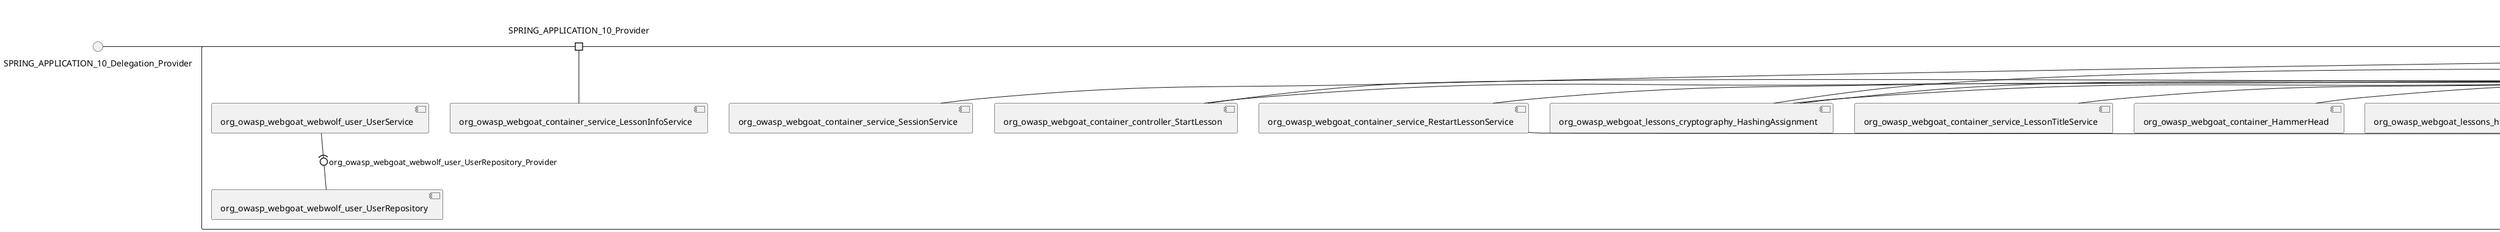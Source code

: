 @startuml
skinparam fixCircleLabelOverlapping true
skinparam componentStyle uml2
() SPRING_APPLICATION_10_Delegation_Provider
() SPRING_APPLICATION_11_Delegation_Provider
() SPRING_APPLICATION_12_Delegation_Provider
() SPRING_APPLICATION_13_Delegation_Provider
() SPRING_APPLICATION_14_Delegation_Provider
() SPRING_APPLICATION_15_Delegation_Provider
() SPRING_APPLICATION_16_Delegation_Provider
() SPRING_APPLICATION_2_Delegation_Provider
() SPRING_APPLICATION_3_Delegation_Provider
() SPRING_APPLICATION_4_Delegation_Provider
() SPRING_APPLICATION_5_Delegation_Provider
() SPRING_APPLICATION_6_Delegation_Provider
() SPRING_APPLICATION_7_Delegation_Provider
() SPRING_APPLICATION_8_Delegation_Provider
() SPRING_APPLICATION_9_Delegation_Provider
() SPRING_APPLICATION_BypassRestrictions_FieldRestrictions_POST_Delegation_Provider
() SPRING_APPLICATION_BypassRestrictions_frontendValidation_POST_Delegation_Provider
() SPRING_APPLICATION_ChromeDevTools_dummy_POST_Delegation_Provider
() SPRING_APPLICATION_ChromeDevTools_network_POST_Delegation_Provider
() SPRING_APPLICATION_CrossSiteScriptingStored_stored_xss_POST_Delegation_Provider
() SPRING_APPLICATION_CrossSiteScriptingStored_stored_xss_follow_up_POST_Delegation_Provider
() SPRING_APPLICATION_CrossSiteScripting_attack1_POST_Delegation_Provider
() SPRING_APPLICATION_CrossSiteScripting_attack3_POST_Delegation_Provider
() SPRING_APPLICATION_CrossSiteScripting_attack4_POST_Delegation_Provider
() SPRING_APPLICATION_CrossSiteScripting_attack5a_GET_Delegation_Provider
() SPRING_APPLICATION_CrossSiteScripting_attack6a_POST_Delegation_Provider
() SPRING_APPLICATION_CrossSiteScripting_dom_follow_up_POST_Delegation_Provider
() SPRING_APPLICATION_CrossSiteScripting_phone_home_xss_POST_Delegation_Provider
() SPRING_APPLICATION_CrossSiteScripting_quiz_GET_POST_Delegation_Provider
() SPRING_APPLICATION_Delegation_Provider
() SPRING_APPLICATION_GET_10_Delegation_Provider
() SPRING_APPLICATION_GET_11_Delegation_Provider
() SPRING_APPLICATION_GET_2_Delegation_Provider
() SPRING_APPLICATION_GET_3_Delegation_Provider
() SPRING_APPLICATION_GET_4_Delegation_Provider
() SPRING_APPLICATION_GET_5_Delegation_Provider
() SPRING_APPLICATION_GET_6_Delegation_Provider
() SPRING_APPLICATION_GET_7_Delegation_Provider
() SPRING_APPLICATION_GET_8_Delegation_Provider
() SPRING_APPLICATION_GET_9_Delegation_Provider
() SPRING_APPLICATION_GET_Delegation_Provider
() SPRING_APPLICATION_HtmlTampering_task_POST_Delegation_Provider
() SPRING_APPLICATION_HttpBasics_attack1_POST_Delegation_Provider
() SPRING_APPLICATION_HttpBasics_attack2_POST_Delegation_Provider
() SPRING_APPLICATION_IDOR_diff_attributes_POST_Delegation_Provider
() SPRING_APPLICATION_IDOR_login_POST_Delegation_Provider
() SPRING_APPLICATION_IDOR_profile_alt_path_POST_Delegation_Provider
() SPRING_APPLICATION_InsecureDeserialization_task_POST_Delegation_Provider
() SPRING_APPLICATION_InsecureLogin_Delegation_Provider
() SPRING_APPLICATION_JWT_decode_POST_Delegation_Provider
() SPRING_APPLICATION_JWT_jku_Delegation_Provider
() SPRING_APPLICATION_JWT_kid_Delegation_Provider
() SPRING_APPLICATION_JWT_quiz_GET_POST_Delegation_Provider
() SPRING_APPLICATION_JWT_refresh_Delegation_Provider
() SPRING_APPLICATION_JWT_secret_POST_Delegation_Provider
() SPRING_APPLICATION_JWT_votings_Delegation_Provider
() SPRING_APPLICATION_LogSpoofing_log_bleeding_POST_Delegation_Provider
() SPRING_APPLICATION_LogSpoofing_log_spoofing_POST_Delegation_Provider
() SPRING_APPLICATION_POST_10_Delegation_Provider
() SPRING_APPLICATION_POST_11_Delegation_Provider
() SPRING_APPLICATION_POST_12_Delegation_Provider
() SPRING_APPLICATION_POST_13_Delegation_Provider
() SPRING_APPLICATION_POST_14_Delegation_Provider
() SPRING_APPLICATION_POST_15_Delegation_Provider
() SPRING_APPLICATION_POST_16_Delegation_Provider
() SPRING_APPLICATION_POST_17_Delegation_Provider
() SPRING_APPLICATION_POST_18_Delegation_Provider
() SPRING_APPLICATION_POST_2_Delegation_Provider
() SPRING_APPLICATION_POST_3_Delegation_Provider
() SPRING_APPLICATION_POST_4_Delegation_Provider
() SPRING_APPLICATION_POST_5_Delegation_Provider
() SPRING_APPLICATION_POST_6_Delegation_Provider
() SPRING_APPLICATION_POST_7_Delegation_Provider
() SPRING_APPLICATION_POST_8_Delegation_Provider
() SPRING_APPLICATION_POST_9_Delegation_Provider
() SPRING_APPLICATION_POST_Delegation_Provider
() SPRING_APPLICATION_PUT_Delegation_Provider
() SPRING_APPLICATION_PasswordReset_ForgotPassword_create_password_reset_link_POST_Delegation_Provider
() SPRING_APPLICATION_PasswordReset_SecurityQuestions_POST_Delegation_Provider
() SPRING_APPLICATION_PasswordReset_reset_Delegation_Provider
() SPRING_APPLICATION_PasswordReset_simple_mail_reset_POST_Delegation_Provider
() SPRING_APPLICATION_PathTraversal_profile_picture_GET_Delegation_Provider
() SPRING_APPLICATION_PathTraversal_profile_picture_fix_GET_Delegation_Provider
() SPRING_APPLICATION_PathTraversal_profile_upload_POST_Delegation_Provider
() SPRING_APPLICATION_PathTraversal_profile_upload_fix_POST_Delegation_Provider
() SPRING_APPLICATION_PathTraversal_profile_upload_remove_user_input_POST_Delegation_Provider
() SPRING_APPLICATION_PathTraversal_random_POST_Delegation_Provider
() SPRING_APPLICATION_PathTraversal_random_picture_GET_Delegation_Provider
() SPRING_APPLICATION_PathTraversal_zip_slip_Delegation_Provider
() SPRING_APPLICATION_SSRF_task1_POST_Delegation_Provider
() SPRING_APPLICATION_SSRF_task2_POST_Delegation_Provider
() SPRING_APPLICATION_SecurePasswords_assignment_POST_Delegation_Provider
() SPRING_APPLICATION_SqlInjectionAdvanced_attack6a_POST_Delegation_Provider
() SPRING_APPLICATION_SqlInjectionAdvanced_attack6b_POST_Delegation_Provider
() SPRING_APPLICATION_SqlInjectionAdvanced_challenge_Login_POST_Delegation_Provider
() SPRING_APPLICATION_SqlInjectionAdvanced_challenge_PUT_Delegation_Provider
() SPRING_APPLICATION_SqlInjectionAdvanced_quiz_GET_POST_Delegation_Provider
() SPRING_APPLICATION_SqlInjectionMitigations_attack10a_POST_Delegation_Provider
() SPRING_APPLICATION_SqlInjectionMitigations_attack10b_POST_Delegation_Provider
() SPRING_APPLICATION_SqlInjectionMitigations_attack12a_POST_Delegation_Provider
() SPRING_APPLICATION_SqlInjectionMitigations_servers_GET_Delegation_Provider
() SPRING_APPLICATION_SqlInjection_assignment5a_POST_Delegation_Provider
() SPRING_APPLICATION_SqlInjection_assignment5b_POST_Delegation_Provider
() SPRING_APPLICATION_SqlInjection_attack10_POST_Delegation_Provider
() SPRING_APPLICATION_SqlInjection_attack2_POST_Delegation_Provider
() SPRING_APPLICATION_SqlInjection_attack3_POST_Delegation_Provider
() SPRING_APPLICATION_SqlInjection_attack4_POST_Delegation_Provider
() SPRING_APPLICATION_SqlInjection_attack5_POST_Delegation_Provider
() SPRING_APPLICATION_SqlInjection_attack8_POST_Delegation_Provider
() SPRING_APPLICATION_SqlInjection_attack9_POST_Delegation_Provider
() SPRING_APPLICATION_SqlOnlyInputValidationOnKeywords_attack_POST_Delegation_Provider
() SPRING_APPLICATION_SqlOnlyInputValidation_attack_POST_Delegation_Provider
() SPRING_APPLICATION_VulnerableComponents_attack1_POST_Delegation_Provider
() SPRING_APPLICATION_WebWolf_GET_Delegation_Provider
() SPRING_APPLICATION_WebWolf_landing_Delegation_Provider
() SPRING_APPLICATION_WebWolf_mail_Delegation_Provider
() SPRING_APPLICATION_challenge_1_POST_Delegation_Provider
() SPRING_APPLICATION_challenge_5_POST_Delegation_Provider
() SPRING_APPLICATION_challenge_7_Delegation_Provider
() SPRING_APPLICATION_challenge_8_Delegation_Provider
() SPRING_APPLICATION_challenge_logo_Delegation_Provider
() SPRING_APPLICATION_cia_quiz_GET_POST_Delegation_Provider
() SPRING_APPLICATION_clientSideFiltering_attack1_POST_Delegation_Provider
() SPRING_APPLICATION_clientSideFiltering_challenge_store_coupons_GET_Delegation_Provider
() SPRING_APPLICATION_clientSideFiltering_getItForFree_POST_Delegation_Provider
() SPRING_APPLICATION_clientSideFiltering_salaries_GET_Delegation_Provider
() SPRING_APPLICATION_crypto_encoding_basic_auth_POST_Delegation_Provider
() SPRING_APPLICATION_crypto_encoding_xor_POST_Delegation_Provider
() SPRING_APPLICATION_crypto_hashing_POST_Delegation_Provider
() SPRING_APPLICATION_crypto_secure_defaults_POST_Delegation_Provider
() SPRING_APPLICATION_crypto_signing_verify_POST_Delegation_Provider
() SPRING_APPLICATION_csrf_feedback_message_POST_Delegation_Provider
() SPRING_APPLICATION_csrf_review_POST_Delegation_Provider
() SPRING_APPLICATION_files_GET_Delegation_Provider
() SPRING_APPLICATION_fileupload_POST_Delegation_Provider
() SPRING_APPLICATION_jwt_Delegation_Provider
() SPRING_APPLICATION_landing_Delegation_Provider
() SPRING_APPLICATION_lesson_template_Delegation_Provider
() SPRING_APPLICATION_login_oauth_mvc_GET_Delegation_Provider
() SPRING_APPLICATION_mail_DELETE_GET_POST_Delegation_Provider
() SPRING_APPLICATION_register_mvc_POST_Delegation_Provider
() SPRING_APPLICATION_registration_GET_Delegation_Provider
() SPRING_APPLICATION_requests_GET_Delegation_Provider
() SPRING_APPLICATION_scoreboard_data_GET_Delegation_Provider
() SPRING_APPLICATION_server_directory_GET_Delegation_Provider
() SPRING_APPLICATION_service_debug_labels_mvc_Delegation_Provider
() SPRING_APPLICATION_service_lessonoverview_mvc_Delegation_Provider
() SPRING_APPLICATION_xxe_comments_GET_Delegation_Provider
rectangle System {
[org_owasp_webgoat_container_HammerHead] [[webgoat-webgoat.repository#_5oCG1COqEe-eVpWei3WXFg]]
[org_owasp_webgoat_container_WebWolfRedirect] [[webgoat-webgoat.repository#_5oCG1COqEe-eVpWei3WXFg]]
[org_owasp_webgoat_container_controller_StartLesson] [[webgoat-webgoat.repository#_5oCG1COqEe-eVpWei3WXFg]]
[org_owasp_webgoat_container_controller_Welcome] [[webgoat-webgoat.repository#_5oCG1COqEe-eVpWei3WXFg]]
[org_owasp_webgoat_container_i18n_PluginMessages_Provider] [[webgoat-webgoat.repository#_5oCG1COqEe-eVpWei3WXFg]]
[org_owasp_webgoat_container_service_EnvironmentService] [[webgoat-webgoat.repository#_5oCG1COqEe-eVpWei3WXFg]]
[org_owasp_webgoat_container_service_HintService] [[webgoat-webgoat.repository#_5oCG1COqEe-eVpWei3WXFg]]
[org_owasp_webgoat_container_service_LabelDebugService] [[webgoat-webgoat.repository#_5oCG1COqEe-eVpWei3WXFg]]
[org_owasp_webgoat_container_service_LabelService] [[webgoat-webgoat.repository#_5oCG1COqEe-eVpWei3WXFg]]
[org_owasp_webgoat_container_service_LessonInfoService] [[webgoat-webgoat.repository#_5oCG1COqEe-eVpWei3WXFg]]
[org_owasp_webgoat_container_service_LessonMenuService] [[webgoat-webgoat.repository#_5oCG1COqEe-eVpWei3WXFg]]
[org_owasp_webgoat_container_service_LessonProgressService] [[webgoat-webgoat.repository#_5oCG1COqEe-eVpWei3WXFg]]
[org_owasp_webgoat_container_service_LessonTitleService] [[webgoat-webgoat.repository#_5oCG1COqEe-eVpWei3WXFg]]
[org_owasp_webgoat_container_service_ReportCardService] [[webgoat-webgoat.repository#_5oCG1COqEe-eVpWei3WXFg]]
[org_owasp_webgoat_container_service_RestartLessonService] [[webgoat-webgoat.repository#_5oCG1COqEe-eVpWei3WXFg]]
[org_owasp_webgoat_container_service_SessionService] [[webgoat-webgoat.repository#_5oCG1COqEe-eVpWei3WXFg]]
[org_owasp_webgoat_container_session_UserSessionData_Provider] [[webgoat-webgoat.repository#_5oCG1COqEe-eVpWei3WXFg]]
[org_owasp_webgoat_container_session_WebSession_Provider] [[webgoat-webgoat.repository#_5oCG1COqEe-eVpWei3WXFg]]
[org_owasp_webgoat_container_users_RegistrationController] [[webgoat-webgoat.repository#_5oCG1COqEe-eVpWei3WXFg]]
[org_owasp_webgoat_container_users_Scoreboard] [[webgoat-webgoat.repository#_5oCG1COqEe-eVpWei3WXFg]]
[org_owasp_webgoat_container_users_UserRepository] [[webgoat-webgoat.repository#_5oCG1COqEe-eVpWei3WXFg]]
[org_owasp_webgoat_container_users_UserService] [[webgoat-webgoat.repository#_5oCG1COqEe-eVpWei3WXFg]]
[org_owasp_webgoat_container_users_UserTrackerRepository] [[webgoat-webgoat.repository#_5oCG1COqEe-eVpWei3WXFg]]
[org_owasp_webgoat_lessons_authbypass_VerifyAccount] [[webgoat-webgoat.repository#_5oCG1COqEe-eVpWei3WXFg]]
[org_owasp_webgoat_lessons_bypassrestrictions_BypassRestrictionsFieldRestrictions] [[webgoat-webgoat.repository#_5oCG1COqEe-eVpWei3WXFg]]
[org_owasp_webgoat_lessons_bypassrestrictions_BypassRestrictionsFrontendValidation] [[webgoat-webgoat.repository#_5oCG1COqEe-eVpWei3WXFg]]
[org_owasp_webgoat_lessons_challenges_FlagController] [[webgoat-webgoat.repository#_5oCG1COqEe-eVpWei3WXFg]]
[org_owasp_webgoat_lessons_challenges_challenge1_Assignment1] [[webgoat-webgoat.repository#_5oCG1COqEe-eVpWei3WXFg]]
[org_owasp_webgoat_lessons_challenges_challenge1_ImageServlet] [[webgoat-webgoat.repository#_5oCG1COqEe-eVpWei3WXFg]]
[org_owasp_webgoat_lessons_challenges_challenge5_Assignment5] [[webgoat-webgoat.repository#_5oCG1COqEe-eVpWei3WXFg]]
[org_owasp_webgoat_lessons_challenges_challenge7_Assignment7] [[webgoat-webgoat.repository#_5oCG1COqEe-eVpWei3WXFg]]
[org_owasp_webgoat_lessons_challenges_challenge8_Assignment8] [[webgoat-webgoat.repository#_5oCG1COqEe-eVpWei3WXFg]]
[org_owasp_webgoat_lessons_chromedevtools_NetworkDummy] [[webgoat-webgoat.repository#_5oCG1COqEe-eVpWei3WXFg]]
[org_owasp_webgoat_lessons_chromedevtools_NetworkLesson] [[webgoat-webgoat.repository#_5oCG1COqEe-eVpWei3WXFg]]
[org_owasp_webgoat_lessons_cia_CIAQuiz] [[webgoat-webgoat.repository#_5oCG1COqEe-eVpWei3WXFg]]
[org_owasp_webgoat_lessons_clientsidefiltering_ClientSideFilteringAssignment] [[webgoat-webgoat.repository#_5oCG1COqEe-eVpWei3WXFg]]
[org_owasp_webgoat_lessons_clientsidefiltering_ClientSideFilteringFreeAssignment] [[webgoat-webgoat.repository#_5oCG1COqEe-eVpWei3WXFg]]
[org_owasp_webgoat_lessons_clientsidefiltering_Salaries] [[webgoat-webgoat.repository#_5oCG1COqEe-eVpWei3WXFg]]
[org_owasp_webgoat_lessons_clientsidefiltering_ShopEndpoint] [[webgoat-webgoat.repository#_5oCG1COqEe-eVpWei3WXFg]]
[org_owasp_webgoat_lessons_cryptography_EncodingAssignment] [[webgoat-webgoat.repository#_5oCG1COqEe-eVpWei3WXFg]]
[org_owasp_webgoat_lessons_cryptography_HashingAssignment] [[webgoat-webgoat.repository#_5oCG1COqEe-eVpWei3WXFg]]
[org_owasp_webgoat_lessons_cryptography_SecureDefaultsAssignment] [[webgoat-webgoat.repository#_5oCG1COqEe-eVpWei3WXFg]]
[org_owasp_webgoat_lessons_cryptography_SigningAssignment] [[webgoat-webgoat.repository#_5oCG1COqEe-eVpWei3WXFg]]
[org_owasp_webgoat_lessons_cryptography_XOREncodingAssignment] [[webgoat-webgoat.repository#_5oCG1COqEe-eVpWei3WXFg]]
[org_owasp_webgoat_lessons_csrf_CSRFConfirmFlag1] [[webgoat-webgoat.repository#_5oCG1COqEe-eVpWei3WXFg]]
[org_owasp_webgoat_lessons_csrf_CSRFFeedback] [[webgoat-webgoat.repository#_5oCG1COqEe-eVpWei3WXFg]]
[org_owasp_webgoat_lessons_csrf_CSRFGetFlag] [[webgoat-webgoat.repository#_5oCG1COqEe-eVpWei3WXFg]]
[org_owasp_webgoat_lessons_csrf_CSRFLogin] [[webgoat-webgoat.repository#_5oCG1COqEe-eVpWei3WXFg]]
[org_owasp_webgoat_lessons_csrf_ForgedReviews] [[webgoat-webgoat.repository#_5oCG1COqEe-eVpWei3WXFg]]
[org_owasp_webgoat_lessons_csrf_ObjectMapper_Provider] [[webgoat-webgoat.repository#_5oCG1COqEe-eVpWei3WXFg]]
[org_owasp_webgoat_lessons_deserialization_InsecureDeserializationTask] [[webgoat-webgoat.repository#_5oCG1COqEe-eVpWei3WXFg]]
[org_owasp_webgoat_lessons_hijacksession_HijackSessionAssignment] [[webgoat-webgoat.repository#_5oCG1COqEe-eVpWei3WXFg]]
[org_owasp_webgoat_lessons_hijacksession_cas_HijackSessionAuthenticationProvider] [[webgoat-webgoat.repository#_5oCG1COqEe-eVpWei3WXFg]]
[org_owasp_webgoat_lessons_htmltampering_HtmlTamperingTask] [[webgoat-webgoat.repository#_5oCG1COqEe-eVpWei3WXFg]]
[org_owasp_webgoat_lessons_httpbasics_HttpBasicsLesson] [[webgoat-webgoat.repository#_5oCG1COqEe-eVpWei3WXFg]]
[org_owasp_webgoat_lessons_httpbasics_HttpBasicsQuiz] [[webgoat-webgoat.repository#_5oCG1COqEe-eVpWei3WXFg]]
[org_owasp_webgoat_lessons_httpproxies_HttpBasicsInterceptRequest] [[webgoat-webgoat.repository#_5oCG1COqEe-eVpWei3WXFg]]
[org_owasp_webgoat_lessons_idor_IDORDiffAttributes] [[webgoat-webgoat.repository#_5oCG1COqEe-eVpWei3WXFg]]
[org_owasp_webgoat_lessons_idor_IDOREditOtherProfile] [[webgoat-webgoat.repository#_5oCG1COqEe-eVpWei3WXFg]]
[org_owasp_webgoat_lessons_idor_IDORLogin] [[webgoat-webgoat.repository#_5oCG1COqEe-eVpWei3WXFg]]
[org_owasp_webgoat_lessons_idor_IDORViewOtherProfile] [[webgoat-webgoat.repository#_5oCG1COqEe-eVpWei3WXFg]]
[org_owasp_webgoat_lessons_idor_IDORViewOwnProfile] [[webgoat-webgoat.repository#_5oCG1COqEe-eVpWei3WXFg]]
[org_owasp_webgoat_lessons_idor_IDORViewOwnProfileAltUrl] [[webgoat-webgoat.repository#_5oCG1COqEe-eVpWei3WXFg]]
[org_owasp_webgoat_lessons_insecurelogin_InsecureLoginTask] [[webgoat-webgoat.repository#_5oCG1COqEe-eVpWei3WXFg]]
[org_owasp_webgoat_lessons_jwt_JWTDecodeEndpoint] [[webgoat-webgoat.repository#_5oCG1COqEe-eVpWei3WXFg]]
[org_owasp_webgoat_lessons_jwt_JWTQuiz] [[webgoat-webgoat.repository#_5oCG1COqEe-eVpWei3WXFg]]
[org_owasp_webgoat_lessons_jwt_JWTRefreshEndpoint] [[webgoat-webgoat.repository#_5oCG1COqEe-eVpWei3WXFg]]
[org_owasp_webgoat_lessons_jwt_JWTSecretKeyEndpoint] [[webgoat-webgoat.repository#_5oCG1COqEe-eVpWei3WXFg]]
[org_owasp_webgoat_lessons_jwt_JWTVotesEndpoint] [[webgoat-webgoat.repository#_5oCG1COqEe-eVpWei3WXFg]]
[org_owasp_webgoat_lessons_jwt_claimmisuse_JWTHeaderJKUEndpoint] [[webgoat-webgoat.repository#_5oCG1COqEe-eVpWei3WXFg]]
[org_owasp_webgoat_lessons_jwt_claimmisuse_JWTHeaderKIDEndpoint] [[webgoat-webgoat.repository#_5oCG1COqEe-eVpWei3WXFg]]
[org_owasp_webgoat_lessons_lessontemplate_SampleAttack] [[webgoat-webgoat.repository#_5oCG1COqEe-eVpWei3WXFg]]
[org_owasp_webgoat_lessons_logging_LogBleedingTask] [[webgoat-webgoat.repository#_5oCG1COqEe-eVpWei3WXFg]]
[org_owasp_webgoat_lessons_logging_LogSpoofingTask] [[webgoat-webgoat.repository#_5oCG1COqEe-eVpWei3WXFg]]
[org_owasp_webgoat_lessons_missingac_MissingFunctionACHiddenMenus] [[webgoat-webgoat.repository#_5oCG1COqEe-eVpWei3WXFg]]
[org_owasp_webgoat_lessons_missingac_MissingFunctionACUsers] [[webgoat-webgoat.repository#_5oCG1COqEe-eVpWei3WXFg]]
[org_owasp_webgoat_lessons_missingac_MissingFunctionACYourHash] [[webgoat-webgoat.repository#_5oCG1COqEe-eVpWei3WXFg]]
[org_owasp_webgoat_lessons_missingac_MissingFunctionACYourHashAdmin] [[webgoat-webgoat.repository#_5oCG1COqEe-eVpWei3WXFg]]
[org_owasp_webgoat_lessons_passwordreset_QuestionsAssignment] [[webgoat-webgoat.repository#_5oCG1COqEe-eVpWei3WXFg]]
[org_owasp_webgoat_lessons_passwordreset_ResetLinkAssignment] [[webgoat-webgoat.repository#_5oCG1COqEe-eVpWei3WXFg]]
[org_owasp_webgoat_lessons_passwordreset_ResetLinkAssignmentForgotPassword] [[webgoat-webgoat.repository#_5oCG1COqEe-eVpWei3WXFg]]
[org_owasp_webgoat_lessons_passwordreset_SecurityQuestionAssignment] [[webgoat-webgoat.repository#_5oCG1COqEe-eVpWei3WXFg]]
[org_owasp_webgoat_lessons_passwordreset_SimpleMailAssignment] [[webgoat-webgoat.repository#_5oCG1COqEe-eVpWei3WXFg]]
[org_owasp_webgoat_lessons_passwordreset_TriedQuestions] [[webgoat-webgoat.repository#_5oCG1COqEe-eVpWei3WXFg]]
[org_owasp_webgoat_lessons_pathtraversal_ProfileUpload] [[webgoat-webgoat.repository#_5oCG1COqEe-eVpWei3WXFg]]
[org_owasp_webgoat_lessons_pathtraversal_ProfileUploadFix] [[webgoat-webgoat.repository#_5oCG1COqEe-eVpWei3WXFg]]
[org_owasp_webgoat_lessons_pathtraversal_ProfileUploadRemoveUserInput] [[webgoat-webgoat.repository#_5oCG1COqEe-eVpWei3WXFg]]
[org_owasp_webgoat_lessons_pathtraversal_ProfileUploadRetrieval] [[webgoat-webgoat.repository#_5oCG1COqEe-eVpWei3WXFg]]
[org_owasp_webgoat_lessons_pathtraversal_ProfileZipSlip] [[webgoat-webgoat.repository#_5oCG1COqEe-eVpWei3WXFg]]
[org_owasp_webgoat_lessons_securepasswords_SecurePasswordsAssignment] [[webgoat-webgoat.repository#_5oCG1COqEe-eVpWei3WXFg]]
[org_owasp_webgoat_lessons_spoofcookie_SpoofCookieAssignment] [[webgoat-webgoat.repository#_5oCG1COqEe-eVpWei3WXFg]]
[org_owasp_webgoat_lessons_sqlinjection_advanced_SqlInjectionChallenge] [[webgoat-webgoat.repository#_5oCG1COqEe-eVpWei3WXFg]]
[org_owasp_webgoat_lessons_sqlinjection_advanced_SqlInjectionChallengeLogin] [[webgoat-webgoat.repository#_5oCG1COqEe-eVpWei3WXFg]]
[org_owasp_webgoat_lessons_sqlinjection_advanced_SqlInjectionLesson6a] [[webgoat-webgoat.repository#_5oCG1COqEe-eVpWei3WXFg]]
[org_owasp_webgoat_lessons_sqlinjection_advanced_SqlInjectionLesson6b] [[webgoat-webgoat.repository#_5oCG1COqEe-eVpWei3WXFg]]
[org_owasp_webgoat_lessons_sqlinjection_advanced_SqlInjectionQuiz] [[webgoat-webgoat.repository#_5oCG1COqEe-eVpWei3WXFg]]
[org_owasp_webgoat_lessons_sqlinjection_introduction_SqlInjectionLesson10] [[webgoat-webgoat.repository#_5oCG1COqEe-eVpWei3WXFg]]
[org_owasp_webgoat_lessons_sqlinjection_introduction_SqlInjectionLesson2] [[webgoat-webgoat.repository#_5oCG1COqEe-eVpWei3WXFg]]
[org_owasp_webgoat_lessons_sqlinjection_introduction_SqlInjectionLesson3] [[webgoat-webgoat.repository#_5oCG1COqEe-eVpWei3WXFg]]
[org_owasp_webgoat_lessons_sqlinjection_introduction_SqlInjectionLesson4] [[webgoat-webgoat.repository#_5oCG1COqEe-eVpWei3WXFg]]
[org_owasp_webgoat_lessons_sqlinjection_introduction_SqlInjectionLesson5] [[webgoat-webgoat.repository#_5oCG1COqEe-eVpWei3WXFg]]
[org_owasp_webgoat_lessons_sqlinjection_introduction_SqlInjectionLesson5a] [[webgoat-webgoat.repository#_5oCG1COqEe-eVpWei3WXFg]]
[org_owasp_webgoat_lessons_sqlinjection_introduction_SqlInjectionLesson5b] [[webgoat-webgoat.repository#_5oCG1COqEe-eVpWei3WXFg]]
[org_owasp_webgoat_lessons_sqlinjection_introduction_SqlInjectionLesson8] [[webgoat-webgoat.repository#_5oCG1COqEe-eVpWei3WXFg]]
[org_owasp_webgoat_lessons_sqlinjection_introduction_SqlInjectionLesson9] [[webgoat-webgoat.repository#_5oCG1COqEe-eVpWei3WXFg]]
[org_owasp_webgoat_lessons_sqlinjection_mitigation_Servers] [[webgoat-webgoat.repository#_5oCG1COqEe-eVpWei3WXFg]]
[org_owasp_webgoat_lessons_sqlinjection_mitigation_SqlInjectionLesson10a] [[webgoat-webgoat.repository#_5oCG1COqEe-eVpWei3WXFg]]
[org_owasp_webgoat_lessons_sqlinjection_mitigation_SqlInjectionLesson10b] [[webgoat-webgoat.repository#_5oCG1COqEe-eVpWei3WXFg]]
[org_owasp_webgoat_lessons_sqlinjection_mitigation_SqlInjectionLesson13] [[webgoat-webgoat.repository#_5oCG1COqEe-eVpWei3WXFg]]
[org_owasp_webgoat_lessons_sqlinjection_mitigation_SqlOnlyInputValidation] [[webgoat-webgoat.repository#_5oCG1COqEe-eVpWei3WXFg]]
[org_owasp_webgoat_lessons_sqlinjection_mitigation_SqlOnlyInputValidationOnKeywords] [[webgoat-webgoat.repository#_5oCG1COqEe-eVpWei3WXFg]]
[org_owasp_webgoat_lessons_ssrf_SSRFTask1] [[webgoat-webgoat.repository#_5oCG1COqEe-eVpWei3WXFg]]
[org_owasp_webgoat_lessons_ssrf_SSRFTask2] [[webgoat-webgoat.repository#_5oCG1COqEe-eVpWei3WXFg]]
[org_owasp_webgoat_lessons_vulnerablecomponents_VulnerableComponentsLesson] [[webgoat-webgoat.repository#_5oCG1COqEe-eVpWei3WXFg]]
[org_owasp_webgoat_lessons_webwolfintroduction_LandingAssignment] [[webgoat-webgoat.repository#_5oCG1COqEe-eVpWei3WXFg]]
[org_owasp_webgoat_lessons_webwolfintroduction_MailAssignment] [[webgoat-webgoat.repository#_5oCG1COqEe-eVpWei3WXFg]]
[org_owasp_webgoat_lessons_xss_CrossSiteScriptingLesson1] [[webgoat-webgoat.repository#_5oCG1COqEe-eVpWei3WXFg]]
[org_owasp_webgoat_lessons_xss_CrossSiteScriptingLesson3] [[webgoat-webgoat.repository#_5oCG1COqEe-eVpWei3WXFg]]
[org_owasp_webgoat_lessons_xss_CrossSiteScriptingLesson4] [[webgoat-webgoat.repository#_5oCG1COqEe-eVpWei3WXFg]]
[org_owasp_webgoat_lessons_xss_CrossSiteScriptingLesson5a] [[webgoat-webgoat.repository#_5oCG1COqEe-eVpWei3WXFg]]
[org_owasp_webgoat_lessons_xss_CrossSiteScriptingLesson6a] [[webgoat-webgoat.repository#_5oCG1COqEe-eVpWei3WXFg]]
[org_owasp_webgoat_lessons_xss_CrossSiteScriptingQuiz] [[webgoat-webgoat.repository#_5oCG1COqEe-eVpWei3WXFg]]
[org_owasp_webgoat_lessons_xss_DOMCrossSiteScripting] [[webgoat-webgoat.repository#_5oCG1COqEe-eVpWei3WXFg]]
[org_owasp_webgoat_lessons_xss_DOMCrossSiteScriptingVerifier] [[webgoat-webgoat.repository#_5oCG1COqEe-eVpWei3WXFg]]
[org_owasp_webgoat_lessons_xss_stored_StoredCrossSiteScriptingVerifier] [[webgoat-webgoat.repository#_5oCG1COqEe-eVpWei3WXFg]]
[org_owasp_webgoat_lessons_xss_stored_StoredXssComments] [[webgoat-webgoat.repository#_5oCG1COqEe-eVpWei3WXFg]]
[org_owasp_webgoat_lessons_xxe_BlindSendFileAssignment] [[webgoat-webgoat.repository#_5oCG1COqEe-eVpWei3WXFg]]
[org_owasp_webgoat_lessons_xxe_CommentsCache] [[webgoat-webgoat.repository#_5oCG1COqEe-eVpWei3WXFg]]
[org_owasp_webgoat_lessons_xxe_CommentsEndpoint] [[webgoat-webgoat.repository#_5oCG1COqEe-eVpWei3WXFg]]
[org_owasp_webgoat_lessons_xxe_ContentTypeAssignment] [[webgoat-webgoat.repository#_5oCG1COqEe-eVpWei3WXFg]]
[org_owasp_webgoat_lessons_xxe_SimpleXXE] [[webgoat-webgoat.repository#_5oCG1COqEe-eVpWei3WXFg]]
[org_owasp_webgoat_webwolf_FileServer] [[webgoat-webgoat.repository#_5oCG1COqEe-eVpWei3WXFg]]
[org_owasp_webgoat_webwolf_jwt_JWTController] [[webgoat-webgoat.repository#_5oCG1COqEe-eVpWei3WXFg]]
[org_owasp_webgoat_webwolf_mailbox_MailboxController] [[webgoat-webgoat.repository#_5oCG1COqEe-eVpWei3WXFg]]
[org_owasp_webgoat_webwolf_mailbox_MailboxRepository] [[webgoat-webgoat.repository#_5oCG1COqEe-eVpWei3WXFg]]
[org_owasp_webgoat_webwolf_requests_LandingPage] [[webgoat-webgoat.repository#_5oCG1COqEe-eVpWei3WXFg]]
[org_owasp_webgoat_webwolf_requests_Requests] [[webgoat-webgoat.repository#_5oCG1COqEe-eVpWei3WXFg]]
[org_owasp_webgoat_webwolf_user_UserRepository] [[webgoat-webgoat.repository#_5oCG1COqEe-eVpWei3WXFg]]
[org_owasp_webgoat_webwolf_user_UserService] [[webgoat-webgoat.repository#_5oCG1COqEe-eVpWei3WXFg]]
port SPRING_APPLICATION_10_Provider
SPRING_APPLICATION_10_Delegation_Provider - SPRING_APPLICATION_10_Provider
SPRING_APPLICATION_10_Provider - [org_owasp_webgoat_container_service_LessonInfoService]
port SPRING_APPLICATION_11_Provider
SPRING_APPLICATION_11_Delegation_Provider - SPRING_APPLICATION_11_Provider
SPRING_APPLICATION_11_Provider - [org_owasp_webgoat_container_controller_StartLesson]
port SPRING_APPLICATION_12_Provider
SPRING_APPLICATION_12_Delegation_Provider - SPRING_APPLICATION_12_Provider
SPRING_APPLICATION_12_Provider - [org_owasp_webgoat_container_service_SessionService]
port SPRING_APPLICATION_13_Provider
SPRING_APPLICATION_13_Delegation_Provider - SPRING_APPLICATION_13_Provider
SPRING_APPLICATION_13_Provider - [org_owasp_webgoat_lessons_xxe_SimpleXXE]
port SPRING_APPLICATION_14_Provider
SPRING_APPLICATION_14_Delegation_Provider - SPRING_APPLICATION_14_Provider
SPRING_APPLICATION_14_Provider - [org_owasp_webgoat_lessons_cryptography_HashingAssignment]
port SPRING_APPLICATION_15_Provider
SPRING_APPLICATION_15_Delegation_Provider - SPRING_APPLICATION_15_Provider
SPRING_APPLICATION_15_Provider - [org_owasp_webgoat_container_service_RestartLessonService]
port SPRING_APPLICATION_16_Provider
SPRING_APPLICATION_16_Delegation_Provider - SPRING_APPLICATION_16_Provider
SPRING_APPLICATION_16_Provider - [org_owasp_webgoat_lessons_cryptography_HashingAssignment]
port SPRING_APPLICATION_2_Provider
SPRING_APPLICATION_2_Delegation_Provider - SPRING_APPLICATION_2_Provider
SPRING_APPLICATION_2_Provider - [org_owasp_webgoat_container_controller_StartLesson]
port SPRING_APPLICATION_3_Provider
SPRING_APPLICATION_3_Delegation_Provider - SPRING_APPLICATION_3_Provider
SPRING_APPLICATION_3_Provider - [org_owasp_webgoat_container_service_LessonTitleService]
port SPRING_APPLICATION_4_Provider
SPRING_APPLICATION_4_Delegation_Provider - SPRING_APPLICATION_4_Provider
SPRING_APPLICATION_4_Provider - [org_owasp_webgoat_container_HammerHead]
port SPRING_APPLICATION_5_Provider
SPRING_APPLICATION_5_Delegation_Provider - SPRING_APPLICATION_5_Provider
SPRING_APPLICATION_5_Provider - [org_owasp_webgoat_webwolf_FileServer]
port SPRING_APPLICATION_6_Provider
SPRING_APPLICATION_6_Delegation_Provider - SPRING_APPLICATION_6_Provider
SPRING_APPLICATION_6_Provider - [org_owasp_webgoat_lessons_cryptography_SigningAssignment]
port SPRING_APPLICATION_7_Provider
SPRING_APPLICATION_7_Delegation_Provider - SPRING_APPLICATION_7_Provider
SPRING_APPLICATION_7_Provider - [org_owasp_webgoat_lessons_httpproxies_HttpBasicsInterceptRequest]
port SPRING_APPLICATION_8_Provider
SPRING_APPLICATION_8_Delegation_Provider - SPRING_APPLICATION_8_Provider
SPRING_APPLICATION_8_Provider - [org_owasp_webgoat_container_service_LabelDebugService]
port SPRING_APPLICATION_9_Provider
SPRING_APPLICATION_9_Delegation_Provider - SPRING_APPLICATION_9_Provider
SPRING_APPLICATION_9_Provider - [org_owasp_webgoat_lessons_jwt_JWTSecretKeyEndpoint]
port SPRING_APPLICATION_BypassRestrictions_FieldRestrictions_POST_Provider
SPRING_APPLICATION_BypassRestrictions_FieldRestrictions_POST_Delegation_Provider - SPRING_APPLICATION_BypassRestrictions_FieldRestrictions_POST_Provider
SPRING_APPLICATION_BypassRestrictions_FieldRestrictions_POST_Provider - [org_owasp_webgoat_lessons_bypassrestrictions_BypassRestrictionsFieldRestrictions]
port SPRING_APPLICATION_BypassRestrictions_frontendValidation_POST_Provider
SPRING_APPLICATION_BypassRestrictions_frontendValidation_POST_Delegation_Provider - SPRING_APPLICATION_BypassRestrictions_frontendValidation_POST_Provider
SPRING_APPLICATION_BypassRestrictions_frontendValidation_POST_Provider - [org_owasp_webgoat_lessons_bypassrestrictions_BypassRestrictionsFrontendValidation]
port SPRING_APPLICATION_ChromeDevTools_dummy_POST_Provider
SPRING_APPLICATION_ChromeDevTools_dummy_POST_Delegation_Provider - SPRING_APPLICATION_ChromeDevTools_dummy_POST_Provider
SPRING_APPLICATION_ChromeDevTools_dummy_POST_Provider - [org_owasp_webgoat_lessons_chromedevtools_NetworkDummy]
port SPRING_APPLICATION_ChromeDevTools_network_POST_Provider
SPRING_APPLICATION_ChromeDevTools_network_POST_Delegation_Provider - SPRING_APPLICATION_ChromeDevTools_network_POST_Provider
SPRING_APPLICATION_ChromeDevTools_network_POST_Provider - [org_owasp_webgoat_lessons_chromedevtools_NetworkLesson]
port SPRING_APPLICATION_CrossSiteScriptingStored_stored_xss_POST_Provider
SPRING_APPLICATION_CrossSiteScriptingStored_stored_xss_POST_Delegation_Provider - SPRING_APPLICATION_CrossSiteScriptingStored_stored_xss_POST_Provider
SPRING_APPLICATION_CrossSiteScriptingStored_stored_xss_POST_Provider - [org_owasp_webgoat_lessons_xss_stored_StoredXssComments]
port SPRING_APPLICATION_CrossSiteScriptingStored_stored_xss_follow_up_POST_Provider
SPRING_APPLICATION_CrossSiteScriptingStored_stored_xss_follow_up_POST_Delegation_Provider - SPRING_APPLICATION_CrossSiteScriptingStored_stored_xss_follow_up_POST_Provider
SPRING_APPLICATION_CrossSiteScriptingStored_stored_xss_follow_up_POST_Provider - [org_owasp_webgoat_lessons_xss_stored_StoredCrossSiteScriptingVerifier]
port SPRING_APPLICATION_CrossSiteScripting_attack1_POST_Provider
SPRING_APPLICATION_CrossSiteScripting_attack1_POST_Delegation_Provider - SPRING_APPLICATION_CrossSiteScripting_attack1_POST_Provider
SPRING_APPLICATION_CrossSiteScripting_attack1_POST_Provider - [org_owasp_webgoat_lessons_xss_CrossSiteScriptingLesson1]
port SPRING_APPLICATION_CrossSiteScripting_attack3_POST_Provider
SPRING_APPLICATION_CrossSiteScripting_attack3_POST_Delegation_Provider - SPRING_APPLICATION_CrossSiteScripting_attack3_POST_Provider
SPRING_APPLICATION_CrossSiteScripting_attack3_POST_Provider - [org_owasp_webgoat_lessons_xss_CrossSiteScriptingLesson3]
port SPRING_APPLICATION_CrossSiteScripting_attack4_POST_Provider
SPRING_APPLICATION_CrossSiteScripting_attack4_POST_Delegation_Provider - SPRING_APPLICATION_CrossSiteScripting_attack4_POST_Provider
SPRING_APPLICATION_CrossSiteScripting_attack4_POST_Provider - [org_owasp_webgoat_lessons_xss_CrossSiteScriptingLesson4]
port SPRING_APPLICATION_CrossSiteScripting_attack5a_GET_Provider
SPRING_APPLICATION_CrossSiteScripting_attack5a_GET_Delegation_Provider - SPRING_APPLICATION_CrossSiteScripting_attack5a_GET_Provider
SPRING_APPLICATION_CrossSiteScripting_attack5a_GET_Provider - [org_owasp_webgoat_lessons_xss_CrossSiteScriptingLesson5a]
port SPRING_APPLICATION_CrossSiteScripting_attack6a_POST_Provider
SPRING_APPLICATION_CrossSiteScripting_attack6a_POST_Delegation_Provider - SPRING_APPLICATION_CrossSiteScripting_attack6a_POST_Provider
SPRING_APPLICATION_CrossSiteScripting_attack6a_POST_Provider - [org_owasp_webgoat_lessons_xss_CrossSiteScriptingLesson6a]
port SPRING_APPLICATION_CrossSiteScripting_dom_follow_up_POST_Provider
SPRING_APPLICATION_CrossSiteScripting_dom_follow_up_POST_Delegation_Provider - SPRING_APPLICATION_CrossSiteScripting_dom_follow_up_POST_Provider
SPRING_APPLICATION_CrossSiteScripting_dom_follow_up_POST_Provider - [org_owasp_webgoat_lessons_xss_DOMCrossSiteScriptingVerifier]
port SPRING_APPLICATION_CrossSiteScripting_phone_home_xss_POST_Provider
SPRING_APPLICATION_CrossSiteScripting_phone_home_xss_POST_Delegation_Provider - SPRING_APPLICATION_CrossSiteScripting_phone_home_xss_POST_Provider
SPRING_APPLICATION_CrossSiteScripting_phone_home_xss_POST_Provider - [org_owasp_webgoat_lessons_xss_DOMCrossSiteScripting]
port SPRING_APPLICATION_CrossSiteScripting_quiz_GET_POST_Provider
SPRING_APPLICATION_CrossSiteScripting_quiz_GET_POST_Delegation_Provider - SPRING_APPLICATION_CrossSiteScripting_quiz_GET_POST_Provider
SPRING_APPLICATION_CrossSiteScripting_quiz_GET_POST_Provider - [org_owasp_webgoat_lessons_xss_CrossSiteScriptingQuiz]
port SPRING_APPLICATION_Provider
SPRING_APPLICATION_Delegation_Provider - SPRING_APPLICATION_Provider
SPRING_APPLICATION_Provider - [org_owasp_webgoat_container_service_LessonMenuService]
port SPRING_APPLICATION_GET_10_Provider
SPRING_APPLICATION_GET_10_Delegation_Provider - SPRING_APPLICATION_GET_10_Provider
SPRING_APPLICATION_GET_10_Provider - [org_owasp_webgoat_lessons_idor_IDORViewOwnProfile]
port SPRING_APPLICATION_GET_11_Provider
SPRING_APPLICATION_GET_11_Delegation_Provider - SPRING_APPLICATION_GET_11_Provider
SPRING_APPLICATION_GET_11_Provider - [org_owasp_webgoat_lessons_cryptography_EncodingAssignment]
port SPRING_APPLICATION_GET_2_Provider
SPRING_APPLICATION_GET_2_Delegation_Provider - SPRING_APPLICATION_GET_2_Provider
SPRING_APPLICATION_GET_2_Provider - [org_owasp_webgoat_container_service_LabelService]
port SPRING_APPLICATION_GET_3_Provider
SPRING_APPLICATION_GET_3_Delegation_Provider - SPRING_APPLICATION_GET_3_Provider
SPRING_APPLICATION_GET_3_Provider - [org_owasp_webgoat_container_service_ReportCardService]
port SPRING_APPLICATION_GET_4_Provider
SPRING_APPLICATION_GET_4_Delegation_Provider - SPRING_APPLICATION_GET_4_Provider
SPRING_APPLICATION_GET_4_Provider - [org_owasp_webgoat_lessons_spoofcookie_SpoofCookieAssignment]
port SPRING_APPLICATION_GET_5_Provider
SPRING_APPLICATION_GET_5_Delegation_Provider - SPRING_APPLICATION_GET_5_Provider
SPRING_APPLICATION_GET_5_Provider - [org_owasp_webgoat_lessons_idor_IDORViewOtherProfile]
port SPRING_APPLICATION_GET_6_Provider
SPRING_APPLICATION_GET_6_Delegation_Provider - SPRING_APPLICATION_GET_6_Provider
SPRING_APPLICATION_GET_6_Provider - [org_owasp_webgoat_lessons_csrf_ForgedReviews]
port SPRING_APPLICATION_GET_7_Provider
SPRING_APPLICATION_GET_7_Delegation_Provider - SPRING_APPLICATION_GET_7_Provider
SPRING_APPLICATION_GET_7_Provider - [org_owasp_webgoat_lessons_xss_stored_StoredXssComments]
port SPRING_APPLICATION_GET_8_Provider
SPRING_APPLICATION_GET_8_Delegation_Provider - SPRING_APPLICATION_GET_8_Provider
SPRING_APPLICATION_GET_8_Provider - [org_owasp_webgoat_container_service_HintService]
port SPRING_APPLICATION_GET_9_Provider
SPRING_APPLICATION_GET_9_Delegation_Provider - SPRING_APPLICATION_GET_9_Provider
SPRING_APPLICATION_GET_9_Provider - [org_owasp_webgoat_lessons_missingac_MissingFunctionACUsers]
port SPRING_APPLICATION_GET_Provider
SPRING_APPLICATION_GET_Delegation_Provider - SPRING_APPLICATION_GET_Provider
SPRING_APPLICATION_GET_Provider - [org_owasp_webgoat_container_controller_Welcome]
port SPRING_APPLICATION_HtmlTampering_task_POST_Provider
SPRING_APPLICATION_HtmlTampering_task_POST_Delegation_Provider - SPRING_APPLICATION_HtmlTampering_task_POST_Provider
SPRING_APPLICATION_HtmlTampering_task_POST_Provider - [org_owasp_webgoat_lessons_htmltampering_HtmlTamperingTask]
port SPRING_APPLICATION_HttpBasics_attack1_POST_Provider
SPRING_APPLICATION_HttpBasics_attack1_POST_Delegation_Provider - SPRING_APPLICATION_HttpBasics_attack1_POST_Provider
SPRING_APPLICATION_HttpBasics_attack1_POST_Provider - [org_owasp_webgoat_lessons_httpbasics_HttpBasicsLesson]
port SPRING_APPLICATION_HttpBasics_attack2_POST_Provider
SPRING_APPLICATION_HttpBasics_attack2_POST_Delegation_Provider - SPRING_APPLICATION_HttpBasics_attack2_POST_Provider
SPRING_APPLICATION_HttpBasics_attack2_POST_Provider - [org_owasp_webgoat_lessons_httpbasics_HttpBasicsQuiz]
port SPRING_APPLICATION_IDOR_diff_attributes_POST_Provider
SPRING_APPLICATION_IDOR_diff_attributes_POST_Delegation_Provider - SPRING_APPLICATION_IDOR_diff_attributes_POST_Provider
SPRING_APPLICATION_IDOR_diff_attributes_POST_Provider - [org_owasp_webgoat_lessons_idor_IDORDiffAttributes]
port SPRING_APPLICATION_IDOR_login_POST_Provider
SPRING_APPLICATION_IDOR_login_POST_Delegation_Provider - SPRING_APPLICATION_IDOR_login_POST_Provider
SPRING_APPLICATION_IDOR_login_POST_Provider - [org_owasp_webgoat_lessons_idor_IDORLogin]
port SPRING_APPLICATION_IDOR_profile_alt_path_POST_Provider
SPRING_APPLICATION_IDOR_profile_alt_path_POST_Delegation_Provider - SPRING_APPLICATION_IDOR_profile_alt_path_POST_Provider
SPRING_APPLICATION_IDOR_profile_alt_path_POST_Provider - [org_owasp_webgoat_lessons_idor_IDORViewOwnProfileAltUrl]
port SPRING_APPLICATION_InsecureDeserialization_task_POST_Provider
SPRING_APPLICATION_InsecureDeserialization_task_POST_Delegation_Provider - SPRING_APPLICATION_InsecureDeserialization_task_POST_Provider
SPRING_APPLICATION_InsecureDeserialization_task_POST_Provider - [org_owasp_webgoat_lessons_deserialization_InsecureDeserializationTask]
port SPRING_APPLICATION_InsecureLogin_Provider
SPRING_APPLICATION_InsecureLogin_Delegation_Provider - SPRING_APPLICATION_InsecureLogin_Provider
SPRING_APPLICATION_InsecureLogin_Provider - [org_owasp_webgoat_lessons_insecurelogin_InsecureLoginTask]
port SPRING_APPLICATION_JWT_decode_POST_Provider
SPRING_APPLICATION_JWT_decode_POST_Delegation_Provider - SPRING_APPLICATION_JWT_decode_POST_Provider
SPRING_APPLICATION_JWT_decode_POST_Provider - [org_owasp_webgoat_lessons_jwt_JWTDecodeEndpoint]
port SPRING_APPLICATION_JWT_jku_Provider
SPRING_APPLICATION_JWT_jku_Delegation_Provider - SPRING_APPLICATION_JWT_jku_Provider
SPRING_APPLICATION_JWT_jku_Provider - [org_owasp_webgoat_lessons_jwt_claimmisuse_JWTHeaderJKUEndpoint]
port SPRING_APPLICATION_JWT_kid_Provider
SPRING_APPLICATION_JWT_kid_Delegation_Provider - SPRING_APPLICATION_JWT_kid_Provider
SPRING_APPLICATION_JWT_kid_Provider - [org_owasp_webgoat_lessons_jwt_claimmisuse_JWTHeaderKIDEndpoint]
port SPRING_APPLICATION_JWT_quiz_GET_POST_Provider
SPRING_APPLICATION_JWT_quiz_GET_POST_Delegation_Provider - SPRING_APPLICATION_JWT_quiz_GET_POST_Provider
SPRING_APPLICATION_JWT_quiz_GET_POST_Provider - [org_owasp_webgoat_lessons_jwt_JWTQuiz]
port SPRING_APPLICATION_JWT_refresh_Provider
SPRING_APPLICATION_JWT_refresh_Delegation_Provider - SPRING_APPLICATION_JWT_refresh_Provider
SPRING_APPLICATION_JWT_refresh_Provider - [org_owasp_webgoat_lessons_jwt_JWTRefreshEndpoint]
port SPRING_APPLICATION_JWT_secret_POST_Provider
SPRING_APPLICATION_JWT_secret_POST_Delegation_Provider - SPRING_APPLICATION_JWT_secret_POST_Provider
SPRING_APPLICATION_JWT_secret_POST_Provider - [org_owasp_webgoat_lessons_jwt_JWTSecretKeyEndpoint]
port SPRING_APPLICATION_JWT_votings_Provider
SPRING_APPLICATION_JWT_votings_Delegation_Provider - SPRING_APPLICATION_JWT_votings_Provider
SPRING_APPLICATION_JWT_votings_Provider - [org_owasp_webgoat_lessons_jwt_JWTVotesEndpoint]
port SPRING_APPLICATION_LogSpoofing_log_bleeding_POST_Provider
SPRING_APPLICATION_LogSpoofing_log_bleeding_POST_Delegation_Provider - SPRING_APPLICATION_LogSpoofing_log_bleeding_POST_Provider
SPRING_APPLICATION_LogSpoofing_log_bleeding_POST_Provider - [org_owasp_webgoat_lessons_logging_LogBleedingTask]
port SPRING_APPLICATION_LogSpoofing_log_spoofing_POST_Provider
SPRING_APPLICATION_LogSpoofing_log_spoofing_POST_Delegation_Provider - SPRING_APPLICATION_LogSpoofing_log_spoofing_POST_Provider
SPRING_APPLICATION_LogSpoofing_log_spoofing_POST_Provider - [org_owasp_webgoat_lessons_logging_LogSpoofingTask]
port SPRING_APPLICATION_POST_10_Provider
SPRING_APPLICATION_POST_10_Delegation_Provider - SPRING_APPLICATION_POST_10_Provider
SPRING_APPLICATION_POST_10_Provider - [org_owasp_webgoat_lessons_challenges_FlagController]
port SPRING_APPLICATION_POST_11_Provider
SPRING_APPLICATION_POST_11_Delegation_Provider - SPRING_APPLICATION_POST_11_Provider
SPRING_APPLICATION_POST_11_Provider - [org_owasp_webgoat_lessons_csrf_CSRFConfirmFlag1]
port SPRING_APPLICATION_POST_12_Provider
SPRING_APPLICATION_POST_12_Delegation_Provider - SPRING_APPLICATION_POST_12_Provider
SPRING_APPLICATION_POST_12_Provider - [org_owasp_webgoat_lessons_csrf_CSRFFeedback]
port SPRING_APPLICATION_POST_13_Provider
SPRING_APPLICATION_POST_13_Delegation_Provider - SPRING_APPLICATION_POST_13_Provider
SPRING_APPLICATION_POST_13_Provider - [org_owasp_webgoat_lessons_hijacksession_HijackSessionAssignment]
port SPRING_APPLICATION_POST_14_Provider
SPRING_APPLICATION_POST_14_Delegation_Provider - SPRING_APPLICATION_POST_14_Provider
SPRING_APPLICATION_POST_14_Provider - [org_owasp_webgoat_lessons_xxe_ContentTypeAssignment]
port SPRING_APPLICATION_POST_15_Provider
SPRING_APPLICATION_POST_15_Delegation_Provider - SPRING_APPLICATION_POST_15_Provider
SPRING_APPLICATION_POST_15_Provider - [org_owasp_webgoat_lessons_chromedevtools_NetworkLesson]
port SPRING_APPLICATION_POST_16_Provider
SPRING_APPLICATION_POST_16_Delegation_Provider - SPRING_APPLICATION_POST_16_Provider
SPRING_APPLICATION_POST_16_Provider - [org_owasp_webgoat_lessons_missingac_MissingFunctionACUsers]
port SPRING_APPLICATION_POST_17_Provider
SPRING_APPLICATION_POST_17_Delegation_Provider - SPRING_APPLICATION_POST_17_Provider
SPRING_APPLICATION_POST_17_Provider - [org_owasp_webgoat_lessons_missingac_MissingFunctionACYourHashAdmin]
port SPRING_APPLICATION_POST_18_Provider
SPRING_APPLICATION_POST_18_Delegation_Provider - SPRING_APPLICATION_POST_18_Provider
SPRING_APPLICATION_POST_18_Provider - [org_owasp_webgoat_lessons_csrf_CSRFGetFlag]
port SPRING_APPLICATION_POST_2_Provider
SPRING_APPLICATION_POST_2_Delegation_Provider - SPRING_APPLICATION_POST_2_Provider
SPRING_APPLICATION_POST_2_Provider - [org_owasp_webgoat_lessons_xxe_SimpleXXE]
port SPRING_APPLICATION_POST_3_Provider
SPRING_APPLICATION_POST_3_Delegation_Provider - SPRING_APPLICATION_POST_3_Provider
SPRING_APPLICATION_POST_3_Provider - [org_owasp_webgoat_lessons_xxe_BlindSendFileAssignment]
port SPRING_APPLICATION_POST_4_Provider
SPRING_APPLICATION_POST_4_Delegation_Provider - SPRING_APPLICATION_POST_4_Provider
SPRING_APPLICATION_POST_4_Provider - [org_owasp_webgoat_lessons_passwordreset_QuestionsAssignment]
port SPRING_APPLICATION_POST_5_Provider
SPRING_APPLICATION_POST_5_Delegation_Provider - SPRING_APPLICATION_POST_5_Provider
SPRING_APPLICATION_POST_5_Provider - [org_owasp_webgoat_lessons_authbypass_VerifyAccount]
port SPRING_APPLICATION_POST_6_Provider
SPRING_APPLICATION_POST_6_Delegation_Provider - SPRING_APPLICATION_POST_6_Provider
SPRING_APPLICATION_POST_6_Provider - [org_owasp_webgoat_lessons_missingac_MissingFunctionACYourHash]
port SPRING_APPLICATION_POST_7_Provider
SPRING_APPLICATION_POST_7_Delegation_Provider - SPRING_APPLICATION_POST_7_Provider
SPRING_APPLICATION_POST_7_Provider - [org_owasp_webgoat_lessons_spoofcookie_SpoofCookieAssignment]
port SPRING_APPLICATION_POST_8_Provider
SPRING_APPLICATION_POST_8_Delegation_Provider - SPRING_APPLICATION_POST_8_Provider
SPRING_APPLICATION_POST_8_Provider - [org_owasp_webgoat_lessons_passwordreset_SimpleMailAssignment]
port SPRING_APPLICATION_POST_9_Provider
SPRING_APPLICATION_POST_9_Delegation_Provider - SPRING_APPLICATION_POST_9_Provider
SPRING_APPLICATION_POST_9_Provider - [org_owasp_webgoat_lessons_missingac_MissingFunctionACHiddenMenus]
port SPRING_APPLICATION_POST_Provider
SPRING_APPLICATION_POST_Delegation_Provider - SPRING_APPLICATION_POST_Provider
SPRING_APPLICATION_POST_Provider - [org_owasp_webgoat_lessons_csrf_CSRFLogin]
port SPRING_APPLICATION_PUT_Provider
SPRING_APPLICATION_PUT_Delegation_Provider - SPRING_APPLICATION_PUT_Provider
SPRING_APPLICATION_PUT_Provider - [org_owasp_webgoat_lessons_idor_IDOREditOtherProfile]
port SPRING_APPLICATION_PasswordReset_ForgotPassword_create_password_reset_link_POST_Provider
SPRING_APPLICATION_PasswordReset_ForgotPassword_create_password_reset_link_POST_Delegation_Provider - SPRING_APPLICATION_PasswordReset_ForgotPassword_create_password_reset_link_POST_Provider
SPRING_APPLICATION_PasswordReset_ForgotPassword_create_password_reset_link_POST_Provider - [org_owasp_webgoat_lessons_passwordreset_ResetLinkAssignmentForgotPassword]
port SPRING_APPLICATION_PasswordReset_SecurityQuestions_POST_Provider
SPRING_APPLICATION_PasswordReset_SecurityQuestions_POST_Delegation_Provider - SPRING_APPLICATION_PasswordReset_SecurityQuestions_POST_Provider
SPRING_APPLICATION_PasswordReset_SecurityQuestions_POST_Provider - [org_owasp_webgoat_lessons_passwordreset_SecurityQuestionAssignment]
port SPRING_APPLICATION_PasswordReset_reset_Provider
SPRING_APPLICATION_PasswordReset_reset_Delegation_Provider - SPRING_APPLICATION_PasswordReset_reset_Provider
SPRING_APPLICATION_PasswordReset_reset_Provider - [org_owasp_webgoat_lessons_passwordreset_ResetLinkAssignment]
port SPRING_APPLICATION_PasswordReset_simple_mail_reset_POST_Provider
SPRING_APPLICATION_PasswordReset_simple_mail_reset_POST_Delegation_Provider - SPRING_APPLICATION_PasswordReset_simple_mail_reset_POST_Provider
SPRING_APPLICATION_PasswordReset_simple_mail_reset_POST_Provider - [org_owasp_webgoat_lessons_passwordreset_SimpleMailAssignment]
port SPRING_APPLICATION_PathTraversal_profile_picture_GET_Provider
SPRING_APPLICATION_PathTraversal_profile_picture_GET_Delegation_Provider - SPRING_APPLICATION_PathTraversal_profile_picture_GET_Provider
SPRING_APPLICATION_PathTraversal_profile_picture_GET_Provider - [org_owasp_webgoat_lessons_pathtraversal_ProfileUpload]
port SPRING_APPLICATION_PathTraversal_profile_picture_fix_GET_Provider
SPRING_APPLICATION_PathTraversal_profile_picture_fix_GET_Delegation_Provider - SPRING_APPLICATION_PathTraversal_profile_picture_fix_GET_Provider
SPRING_APPLICATION_PathTraversal_profile_picture_fix_GET_Provider - [org_owasp_webgoat_lessons_pathtraversal_ProfileUploadFix]
port SPRING_APPLICATION_PathTraversal_profile_upload_POST_Provider
SPRING_APPLICATION_PathTraversal_profile_upload_POST_Delegation_Provider - SPRING_APPLICATION_PathTraversal_profile_upload_POST_Provider
SPRING_APPLICATION_PathTraversal_profile_upload_POST_Provider - [org_owasp_webgoat_lessons_pathtraversal_ProfileUpload]
port SPRING_APPLICATION_PathTraversal_profile_upload_fix_POST_Provider
SPRING_APPLICATION_PathTraversal_profile_upload_fix_POST_Delegation_Provider - SPRING_APPLICATION_PathTraversal_profile_upload_fix_POST_Provider
SPRING_APPLICATION_PathTraversal_profile_upload_fix_POST_Provider - [org_owasp_webgoat_lessons_pathtraversal_ProfileUploadFix]
port SPRING_APPLICATION_PathTraversal_profile_upload_remove_user_input_POST_Provider
SPRING_APPLICATION_PathTraversal_profile_upload_remove_user_input_POST_Delegation_Provider - SPRING_APPLICATION_PathTraversal_profile_upload_remove_user_input_POST_Provider
SPRING_APPLICATION_PathTraversal_profile_upload_remove_user_input_POST_Provider - [org_owasp_webgoat_lessons_pathtraversal_ProfileUploadRemoveUserInput]
port SPRING_APPLICATION_PathTraversal_random_POST_Provider
SPRING_APPLICATION_PathTraversal_random_POST_Delegation_Provider - SPRING_APPLICATION_PathTraversal_random_POST_Provider
SPRING_APPLICATION_PathTraversal_random_POST_Provider - [org_owasp_webgoat_lessons_pathtraversal_ProfileUploadRetrieval]
port SPRING_APPLICATION_PathTraversal_random_picture_GET_Provider
SPRING_APPLICATION_PathTraversal_random_picture_GET_Delegation_Provider - SPRING_APPLICATION_PathTraversal_random_picture_GET_Provider
SPRING_APPLICATION_PathTraversal_random_picture_GET_Provider - [org_owasp_webgoat_lessons_pathtraversal_ProfileUploadRetrieval]
port SPRING_APPLICATION_PathTraversal_zip_slip_Provider
SPRING_APPLICATION_PathTraversal_zip_slip_Delegation_Provider - SPRING_APPLICATION_PathTraversal_zip_slip_Provider
SPRING_APPLICATION_PathTraversal_zip_slip_Provider - [org_owasp_webgoat_lessons_pathtraversal_ProfileZipSlip]
port SPRING_APPLICATION_SSRF_task1_POST_Provider
SPRING_APPLICATION_SSRF_task1_POST_Delegation_Provider - SPRING_APPLICATION_SSRF_task1_POST_Provider
SPRING_APPLICATION_SSRF_task1_POST_Provider - [org_owasp_webgoat_lessons_ssrf_SSRFTask1]
port SPRING_APPLICATION_SSRF_task2_POST_Provider
SPRING_APPLICATION_SSRF_task2_POST_Delegation_Provider - SPRING_APPLICATION_SSRF_task2_POST_Provider
SPRING_APPLICATION_SSRF_task2_POST_Provider - [org_owasp_webgoat_lessons_ssrf_SSRFTask2]
port SPRING_APPLICATION_SecurePasswords_assignment_POST_Provider
SPRING_APPLICATION_SecurePasswords_assignment_POST_Delegation_Provider - SPRING_APPLICATION_SecurePasswords_assignment_POST_Provider
SPRING_APPLICATION_SecurePasswords_assignment_POST_Provider - [org_owasp_webgoat_lessons_securepasswords_SecurePasswordsAssignment]
port SPRING_APPLICATION_SqlInjectionAdvanced_attack6a_POST_Provider
SPRING_APPLICATION_SqlInjectionAdvanced_attack6a_POST_Delegation_Provider - SPRING_APPLICATION_SqlInjectionAdvanced_attack6a_POST_Provider
SPRING_APPLICATION_SqlInjectionAdvanced_attack6a_POST_Provider - [org_owasp_webgoat_lessons_sqlinjection_advanced_SqlInjectionLesson6a]
port SPRING_APPLICATION_SqlInjectionAdvanced_attack6b_POST_Provider
SPRING_APPLICATION_SqlInjectionAdvanced_attack6b_POST_Delegation_Provider - SPRING_APPLICATION_SqlInjectionAdvanced_attack6b_POST_Provider
SPRING_APPLICATION_SqlInjectionAdvanced_attack6b_POST_Provider - [org_owasp_webgoat_lessons_sqlinjection_advanced_SqlInjectionLesson6b]
port SPRING_APPLICATION_SqlInjectionAdvanced_challenge_Login_POST_Provider
SPRING_APPLICATION_SqlInjectionAdvanced_challenge_Login_POST_Delegation_Provider - SPRING_APPLICATION_SqlInjectionAdvanced_challenge_Login_POST_Provider
SPRING_APPLICATION_SqlInjectionAdvanced_challenge_Login_POST_Provider - [org_owasp_webgoat_lessons_sqlinjection_advanced_SqlInjectionChallengeLogin]
port SPRING_APPLICATION_SqlInjectionAdvanced_challenge_PUT_Provider
SPRING_APPLICATION_SqlInjectionAdvanced_challenge_PUT_Delegation_Provider - SPRING_APPLICATION_SqlInjectionAdvanced_challenge_PUT_Provider
SPRING_APPLICATION_SqlInjectionAdvanced_challenge_PUT_Provider - [org_owasp_webgoat_lessons_sqlinjection_advanced_SqlInjectionChallenge]
port SPRING_APPLICATION_SqlInjectionAdvanced_quiz_GET_POST_Provider
SPRING_APPLICATION_SqlInjectionAdvanced_quiz_GET_POST_Delegation_Provider - SPRING_APPLICATION_SqlInjectionAdvanced_quiz_GET_POST_Provider
SPRING_APPLICATION_SqlInjectionAdvanced_quiz_GET_POST_Provider - [org_owasp_webgoat_lessons_sqlinjection_advanced_SqlInjectionQuiz]
port SPRING_APPLICATION_SqlInjectionMitigations_attack10a_POST_Provider
SPRING_APPLICATION_SqlInjectionMitigations_attack10a_POST_Delegation_Provider - SPRING_APPLICATION_SqlInjectionMitigations_attack10a_POST_Provider
SPRING_APPLICATION_SqlInjectionMitigations_attack10a_POST_Provider - [org_owasp_webgoat_lessons_sqlinjection_mitigation_SqlInjectionLesson10a]
port SPRING_APPLICATION_SqlInjectionMitigations_attack10b_POST_Provider
SPRING_APPLICATION_SqlInjectionMitigations_attack10b_POST_Delegation_Provider - SPRING_APPLICATION_SqlInjectionMitigations_attack10b_POST_Provider
SPRING_APPLICATION_SqlInjectionMitigations_attack10b_POST_Provider - [org_owasp_webgoat_lessons_sqlinjection_mitigation_SqlInjectionLesson10b]
port SPRING_APPLICATION_SqlInjectionMitigations_attack12a_POST_Provider
SPRING_APPLICATION_SqlInjectionMitigations_attack12a_POST_Delegation_Provider - SPRING_APPLICATION_SqlInjectionMitigations_attack12a_POST_Provider
SPRING_APPLICATION_SqlInjectionMitigations_attack12a_POST_Provider - [org_owasp_webgoat_lessons_sqlinjection_mitigation_SqlInjectionLesson13]
port SPRING_APPLICATION_SqlInjectionMitigations_servers_GET_Provider
SPRING_APPLICATION_SqlInjectionMitigations_servers_GET_Delegation_Provider - SPRING_APPLICATION_SqlInjectionMitigations_servers_GET_Provider
SPRING_APPLICATION_SqlInjectionMitigations_servers_GET_Provider - [org_owasp_webgoat_lessons_sqlinjection_mitigation_Servers]
port SPRING_APPLICATION_SqlInjection_assignment5a_POST_Provider
SPRING_APPLICATION_SqlInjection_assignment5a_POST_Delegation_Provider - SPRING_APPLICATION_SqlInjection_assignment5a_POST_Provider
SPRING_APPLICATION_SqlInjection_assignment5a_POST_Provider - [org_owasp_webgoat_lessons_sqlinjection_introduction_SqlInjectionLesson5a]
port SPRING_APPLICATION_SqlInjection_assignment5b_POST_Provider
SPRING_APPLICATION_SqlInjection_assignment5b_POST_Delegation_Provider - SPRING_APPLICATION_SqlInjection_assignment5b_POST_Provider
SPRING_APPLICATION_SqlInjection_assignment5b_POST_Provider - [org_owasp_webgoat_lessons_sqlinjection_introduction_SqlInjectionLesson5b]
port SPRING_APPLICATION_SqlInjection_attack10_POST_Provider
SPRING_APPLICATION_SqlInjection_attack10_POST_Delegation_Provider - SPRING_APPLICATION_SqlInjection_attack10_POST_Provider
SPRING_APPLICATION_SqlInjection_attack10_POST_Provider - [org_owasp_webgoat_lessons_sqlinjection_introduction_SqlInjectionLesson10]
port SPRING_APPLICATION_SqlInjection_attack2_POST_Provider
SPRING_APPLICATION_SqlInjection_attack2_POST_Delegation_Provider - SPRING_APPLICATION_SqlInjection_attack2_POST_Provider
SPRING_APPLICATION_SqlInjection_attack2_POST_Provider - [org_owasp_webgoat_lessons_sqlinjection_introduction_SqlInjectionLesson2]
port SPRING_APPLICATION_SqlInjection_attack3_POST_Provider
SPRING_APPLICATION_SqlInjection_attack3_POST_Delegation_Provider - SPRING_APPLICATION_SqlInjection_attack3_POST_Provider
SPRING_APPLICATION_SqlInjection_attack3_POST_Provider - [org_owasp_webgoat_lessons_sqlinjection_introduction_SqlInjectionLesson3]
port SPRING_APPLICATION_SqlInjection_attack4_POST_Provider
SPRING_APPLICATION_SqlInjection_attack4_POST_Delegation_Provider - SPRING_APPLICATION_SqlInjection_attack4_POST_Provider
SPRING_APPLICATION_SqlInjection_attack4_POST_Provider - [org_owasp_webgoat_lessons_sqlinjection_introduction_SqlInjectionLesson4]
port SPRING_APPLICATION_SqlInjection_attack5_POST_Provider
SPRING_APPLICATION_SqlInjection_attack5_POST_Delegation_Provider - SPRING_APPLICATION_SqlInjection_attack5_POST_Provider
SPRING_APPLICATION_SqlInjection_attack5_POST_Provider - [org_owasp_webgoat_lessons_sqlinjection_introduction_SqlInjectionLesson5]
port SPRING_APPLICATION_SqlInjection_attack8_POST_Provider
SPRING_APPLICATION_SqlInjection_attack8_POST_Delegation_Provider - SPRING_APPLICATION_SqlInjection_attack8_POST_Provider
SPRING_APPLICATION_SqlInjection_attack8_POST_Provider - [org_owasp_webgoat_lessons_sqlinjection_introduction_SqlInjectionLesson8]
port SPRING_APPLICATION_SqlInjection_attack9_POST_Provider
SPRING_APPLICATION_SqlInjection_attack9_POST_Delegation_Provider - SPRING_APPLICATION_SqlInjection_attack9_POST_Provider
SPRING_APPLICATION_SqlInjection_attack9_POST_Provider - [org_owasp_webgoat_lessons_sqlinjection_introduction_SqlInjectionLesson9]
port SPRING_APPLICATION_SqlOnlyInputValidationOnKeywords_attack_POST_Provider
SPRING_APPLICATION_SqlOnlyInputValidationOnKeywords_attack_POST_Delegation_Provider - SPRING_APPLICATION_SqlOnlyInputValidationOnKeywords_attack_POST_Provider
SPRING_APPLICATION_SqlOnlyInputValidationOnKeywords_attack_POST_Provider - [org_owasp_webgoat_lessons_sqlinjection_mitigation_SqlOnlyInputValidationOnKeywords]
port SPRING_APPLICATION_SqlOnlyInputValidation_attack_POST_Provider
SPRING_APPLICATION_SqlOnlyInputValidation_attack_POST_Delegation_Provider - SPRING_APPLICATION_SqlOnlyInputValidation_attack_POST_Provider
SPRING_APPLICATION_SqlOnlyInputValidation_attack_POST_Provider - [org_owasp_webgoat_lessons_sqlinjection_mitigation_SqlOnlyInputValidation]
port SPRING_APPLICATION_VulnerableComponents_attack1_POST_Provider
SPRING_APPLICATION_VulnerableComponents_attack1_POST_Delegation_Provider - SPRING_APPLICATION_VulnerableComponents_attack1_POST_Provider
SPRING_APPLICATION_VulnerableComponents_attack1_POST_Provider - [org_owasp_webgoat_lessons_vulnerablecomponents_VulnerableComponentsLesson]
port SPRING_APPLICATION_WebWolf_GET_Provider
SPRING_APPLICATION_WebWolf_GET_Delegation_Provider - SPRING_APPLICATION_WebWolf_GET_Provider
SPRING_APPLICATION_WebWolf_GET_Provider - [org_owasp_webgoat_container_WebWolfRedirect]
port SPRING_APPLICATION_WebWolf_landing_Provider
SPRING_APPLICATION_WebWolf_landing_Delegation_Provider - SPRING_APPLICATION_WebWolf_landing_Provider
SPRING_APPLICATION_WebWolf_landing_Provider - [org_owasp_webgoat_lessons_webwolfintroduction_LandingAssignment]
port SPRING_APPLICATION_WebWolf_mail_Provider
SPRING_APPLICATION_WebWolf_mail_Delegation_Provider - SPRING_APPLICATION_WebWolf_mail_Provider
SPRING_APPLICATION_WebWolf_mail_Provider - [org_owasp_webgoat_lessons_webwolfintroduction_MailAssignment]
port SPRING_APPLICATION_challenge_1_POST_Provider
SPRING_APPLICATION_challenge_1_POST_Delegation_Provider - SPRING_APPLICATION_challenge_1_POST_Provider
SPRING_APPLICATION_challenge_1_POST_Provider - [org_owasp_webgoat_lessons_challenges_challenge1_Assignment1]
port SPRING_APPLICATION_challenge_5_POST_Provider
SPRING_APPLICATION_challenge_5_POST_Delegation_Provider - SPRING_APPLICATION_challenge_5_POST_Provider
SPRING_APPLICATION_challenge_5_POST_Provider - [org_owasp_webgoat_lessons_challenges_challenge5_Assignment5]
port SPRING_APPLICATION_challenge_7_Provider
SPRING_APPLICATION_challenge_7_Delegation_Provider - SPRING_APPLICATION_challenge_7_Provider
SPRING_APPLICATION_challenge_7_Provider - [org_owasp_webgoat_lessons_challenges_challenge7_Assignment7]
port SPRING_APPLICATION_challenge_8_Provider
SPRING_APPLICATION_challenge_8_Delegation_Provider - SPRING_APPLICATION_challenge_8_Provider
SPRING_APPLICATION_challenge_8_Provider - [org_owasp_webgoat_lessons_challenges_challenge8_Assignment8]
port SPRING_APPLICATION_challenge_logo_Provider
SPRING_APPLICATION_challenge_logo_Delegation_Provider - SPRING_APPLICATION_challenge_logo_Provider
SPRING_APPLICATION_challenge_logo_Provider - [org_owasp_webgoat_lessons_challenges_challenge1_ImageServlet]
port SPRING_APPLICATION_cia_quiz_GET_POST_Provider
SPRING_APPLICATION_cia_quiz_GET_POST_Delegation_Provider - SPRING_APPLICATION_cia_quiz_GET_POST_Provider
SPRING_APPLICATION_cia_quiz_GET_POST_Provider - [org_owasp_webgoat_lessons_cia_CIAQuiz]
port SPRING_APPLICATION_clientSideFiltering_attack1_POST_Provider
SPRING_APPLICATION_clientSideFiltering_attack1_POST_Delegation_Provider - SPRING_APPLICATION_clientSideFiltering_attack1_POST_Provider
SPRING_APPLICATION_clientSideFiltering_attack1_POST_Provider - [org_owasp_webgoat_lessons_clientsidefiltering_ClientSideFilteringAssignment]
port SPRING_APPLICATION_clientSideFiltering_challenge_store_coupons_GET_Provider
SPRING_APPLICATION_clientSideFiltering_challenge_store_coupons_GET_Delegation_Provider - SPRING_APPLICATION_clientSideFiltering_challenge_store_coupons_GET_Provider
SPRING_APPLICATION_clientSideFiltering_challenge_store_coupons_GET_Provider - [org_owasp_webgoat_lessons_clientsidefiltering_ShopEndpoint]
port SPRING_APPLICATION_clientSideFiltering_getItForFree_POST_Provider
SPRING_APPLICATION_clientSideFiltering_getItForFree_POST_Delegation_Provider - SPRING_APPLICATION_clientSideFiltering_getItForFree_POST_Provider
SPRING_APPLICATION_clientSideFiltering_getItForFree_POST_Provider - [org_owasp_webgoat_lessons_clientsidefiltering_ClientSideFilteringFreeAssignment]
port SPRING_APPLICATION_clientSideFiltering_salaries_GET_Provider
SPRING_APPLICATION_clientSideFiltering_salaries_GET_Delegation_Provider - SPRING_APPLICATION_clientSideFiltering_salaries_GET_Provider
SPRING_APPLICATION_clientSideFiltering_salaries_GET_Provider - [org_owasp_webgoat_lessons_clientsidefiltering_Salaries]
port SPRING_APPLICATION_crypto_encoding_basic_auth_POST_Provider
SPRING_APPLICATION_crypto_encoding_basic_auth_POST_Delegation_Provider - SPRING_APPLICATION_crypto_encoding_basic_auth_POST_Provider
SPRING_APPLICATION_crypto_encoding_basic_auth_POST_Provider - [org_owasp_webgoat_lessons_cryptography_EncodingAssignment]
port SPRING_APPLICATION_crypto_encoding_xor_POST_Provider
SPRING_APPLICATION_crypto_encoding_xor_POST_Delegation_Provider - SPRING_APPLICATION_crypto_encoding_xor_POST_Provider
SPRING_APPLICATION_crypto_encoding_xor_POST_Provider - [org_owasp_webgoat_lessons_cryptography_XOREncodingAssignment]
port SPRING_APPLICATION_crypto_hashing_POST_Provider
SPRING_APPLICATION_crypto_hashing_POST_Delegation_Provider - SPRING_APPLICATION_crypto_hashing_POST_Provider
SPRING_APPLICATION_crypto_hashing_POST_Provider - [org_owasp_webgoat_lessons_cryptography_HashingAssignment]
port SPRING_APPLICATION_crypto_secure_defaults_POST_Provider
SPRING_APPLICATION_crypto_secure_defaults_POST_Delegation_Provider - SPRING_APPLICATION_crypto_secure_defaults_POST_Provider
SPRING_APPLICATION_crypto_secure_defaults_POST_Provider - [org_owasp_webgoat_lessons_cryptography_SecureDefaultsAssignment]
port SPRING_APPLICATION_crypto_signing_verify_POST_Provider
SPRING_APPLICATION_crypto_signing_verify_POST_Delegation_Provider - SPRING_APPLICATION_crypto_signing_verify_POST_Provider
SPRING_APPLICATION_crypto_signing_verify_POST_Provider - [org_owasp_webgoat_lessons_cryptography_SigningAssignment]
port SPRING_APPLICATION_csrf_feedback_message_POST_Provider
SPRING_APPLICATION_csrf_feedback_message_POST_Delegation_Provider - SPRING_APPLICATION_csrf_feedback_message_POST_Provider
SPRING_APPLICATION_csrf_feedback_message_POST_Provider - [org_owasp_webgoat_lessons_csrf_CSRFFeedback]
port SPRING_APPLICATION_csrf_review_POST_Provider
SPRING_APPLICATION_csrf_review_POST_Delegation_Provider - SPRING_APPLICATION_csrf_review_POST_Provider
SPRING_APPLICATION_csrf_review_POST_Provider - [org_owasp_webgoat_lessons_csrf_ForgedReviews]
port SPRING_APPLICATION_files_GET_Provider
SPRING_APPLICATION_files_GET_Delegation_Provider - SPRING_APPLICATION_files_GET_Provider
SPRING_APPLICATION_files_GET_Provider - [org_owasp_webgoat_webwolf_FileServer]
port SPRING_APPLICATION_fileupload_POST_Provider
SPRING_APPLICATION_fileupload_POST_Delegation_Provider - SPRING_APPLICATION_fileupload_POST_Provider
SPRING_APPLICATION_fileupload_POST_Provider - [org_owasp_webgoat_webwolf_FileServer]
port SPRING_APPLICATION_jwt_Provider
SPRING_APPLICATION_jwt_Delegation_Provider - SPRING_APPLICATION_jwt_Provider
SPRING_APPLICATION_jwt_Provider - [org_owasp_webgoat_webwolf_jwt_JWTController]
port SPRING_APPLICATION_landing_Provider
SPRING_APPLICATION_landing_Delegation_Provider - SPRING_APPLICATION_landing_Provider
SPRING_APPLICATION_landing_Provider - [org_owasp_webgoat_webwolf_requests_LandingPage]
port SPRING_APPLICATION_lesson_template_Provider
SPRING_APPLICATION_lesson_template_Delegation_Provider - SPRING_APPLICATION_lesson_template_Provider
SPRING_APPLICATION_lesson_template_Provider - [org_owasp_webgoat_lessons_lessontemplate_SampleAttack]
port SPRING_APPLICATION_login_oauth_mvc_GET_Provider
SPRING_APPLICATION_login_oauth_mvc_GET_Delegation_Provider - SPRING_APPLICATION_login_oauth_mvc_GET_Provider
SPRING_APPLICATION_login_oauth_mvc_GET_Provider - [org_owasp_webgoat_container_users_RegistrationController]
port SPRING_APPLICATION_mail_DELETE_GET_POST_Provider
SPRING_APPLICATION_mail_DELETE_GET_POST_Delegation_Provider - SPRING_APPLICATION_mail_DELETE_GET_POST_Provider
SPRING_APPLICATION_mail_DELETE_GET_POST_Provider - [org_owasp_webgoat_webwolf_mailbox_MailboxController]
port SPRING_APPLICATION_register_mvc_POST_Provider
SPRING_APPLICATION_register_mvc_POST_Delegation_Provider - SPRING_APPLICATION_register_mvc_POST_Provider
SPRING_APPLICATION_register_mvc_POST_Provider - [org_owasp_webgoat_container_users_RegistrationController]
port SPRING_APPLICATION_registration_GET_Provider
SPRING_APPLICATION_registration_GET_Delegation_Provider - SPRING_APPLICATION_registration_GET_Provider
SPRING_APPLICATION_registration_GET_Provider - [org_owasp_webgoat_container_users_RegistrationController]
port SPRING_APPLICATION_requests_GET_Provider
SPRING_APPLICATION_requests_GET_Delegation_Provider - SPRING_APPLICATION_requests_GET_Provider
SPRING_APPLICATION_requests_GET_Provider - [org_owasp_webgoat_webwolf_requests_Requests]
port SPRING_APPLICATION_scoreboard_data_GET_Provider
SPRING_APPLICATION_scoreboard_data_GET_Delegation_Provider - SPRING_APPLICATION_scoreboard_data_GET_Provider
SPRING_APPLICATION_scoreboard_data_GET_Provider - [org_owasp_webgoat_container_users_Scoreboard]
port SPRING_APPLICATION_server_directory_GET_Provider
SPRING_APPLICATION_server_directory_GET_Delegation_Provider - SPRING_APPLICATION_server_directory_GET_Provider
SPRING_APPLICATION_server_directory_GET_Provider - [org_owasp_webgoat_container_service_EnvironmentService]
port SPRING_APPLICATION_service_debug_labels_mvc_Provider
SPRING_APPLICATION_service_debug_labels_mvc_Delegation_Provider - SPRING_APPLICATION_service_debug_labels_mvc_Provider
SPRING_APPLICATION_service_debug_labels_mvc_Provider - [org_owasp_webgoat_container_service_LabelDebugService]
port SPRING_APPLICATION_service_lessonoverview_mvc_Provider
SPRING_APPLICATION_service_lessonoverview_mvc_Delegation_Provider - SPRING_APPLICATION_service_lessonoverview_mvc_Provider
SPRING_APPLICATION_service_lessonoverview_mvc_Provider - [org_owasp_webgoat_container_service_LessonProgressService]
port SPRING_APPLICATION_xxe_comments_GET_Provider
SPRING_APPLICATION_xxe_comments_GET_Delegation_Provider - SPRING_APPLICATION_xxe_comments_GET_Provider
SPRING_APPLICATION_xxe_comments_GET_Provider - [org_owasp_webgoat_lessons_xxe_CommentsEndpoint]
[org_owasp_webgoat_lessons_csrf_CSRFGetFlag] -(0- [org_owasp_webgoat_container_i18n_PluginMessages_Provider] : org_owasp_webgoat_container_i18n_PluginMessages_Provider
[org_owasp_webgoat_lessons_csrf_CSRFFeedback] -(0- [org_owasp_webgoat_container_session_UserSessionData_Provider] : org_owasp_webgoat_container_session_UserSessionData_Provider
[org_owasp_webgoat_lessons_authbypass_VerifyAccount] -(0- [org_owasp_webgoat_container_session_UserSessionData_Provider] : org_owasp_webgoat_container_session_UserSessionData_Provider
[org_owasp_webgoat_lessons_lessontemplate_SampleAttack] -(0- [org_owasp_webgoat_container_session_UserSessionData_Provider] : org_owasp_webgoat_container_session_UserSessionData_Provider
[org_owasp_webgoat_lessons_csrf_CSRFGetFlag] -(0- [org_owasp_webgoat_container_session_UserSessionData_Provider] : org_owasp_webgoat_container_session_UserSessionData_Provider
[org_owasp_webgoat_lessons_xss_CrossSiteScriptingLesson6a] -(0- [org_owasp_webgoat_container_session_UserSessionData_Provider] : org_owasp_webgoat_container_session_UserSessionData_Provider
[org_owasp_webgoat_lessons_csrf_CSRFConfirmFlag1] -(0- [org_owasp_webgoat_container_session_UserSessionData_Provider] : org_owasp_webgoat_container_session_UserSessionData_Provider
[org_owasp_webgoat_lessons_idor_IDORViewOtherProfile] -(0- [org_owasp_webgoat_container_session_UserSessionData_Provider] : org_owasp_webgoat_container_session_UserSessionData_Provider
[org_owasp_webgoat_lessons_idor_IDORViewOwnProfile] -(0- [org_owasp_webgoat_container_session_UserSessionData_Provider] : org_owasp_webgoat_container_session_UserSessionData_Provider
[org_owasp_webgoat_lessons_idor_IDORViewOwnProfileAltUrl] -(0- [org_owasp_webgoat_container_session_UserSessionData_Provider] : org_owasp_webgoat_container_session_UserSessionData_Provider
[org_owasp_webgoat_lessons_idor_IDOREditOtherProfile] -(0- [org_owasp_webgoat_container_session_UserSessionData_Provider] : org_owasp_webgoat_container_session_UserSessionData_Provider
[org_owasp_webgoat_lessons_xss_CrossSiteScriptingLesson5a] -(0- [org_owasp_webgoat_container_session_UserSessionData_Provider] : org_owasp_webgoat_container_session_UserSessionData_Provider
[org_owasp_webgoat_lessons_xss_stored_StoredXssComments] -(0- [org_owasp_webgoat_container_session_WebSession_Provider] : org_owasp_webgoat_container_session_WebSession_Provider
[org_owasp_webgoat_lessons_csrf_ForgedReviews] -(0- [org_owasp_webgoat_container_session_WebSession_Provider] : org_owasp_webgoat_container_session_WebSession_Provider
[org_owasp_webgoat_lessons_xxe_ContentTypeAssignment] -(0- [org_owasp_webgoat_container_session_WebSession_Provider] : org_owasp_webgoat_container_session_WebSession_Provider
[org_owasp_webgoat_lessons_authbypass_VerifyAccount] -(0- [org_owasp_webgoat_container_session_WebSession_Provider] : org_owasp_webgoat_container_session_WebSession_Provider
[org_owasp_webgoat_container_users_Scoreboard] -(0- [org_owasp_webgoat_container_users_UserRepository] : org_owasp_webgoat_container_users_UserRepository_Provider
[org_owasp_webgoat_container_users_UserService] -(0- [org_owasp_webgoat_container_users_UserRepository] : org_owasp_webgoat_container_users_UserRepository_Provider
[org_owasp_webgoat_container_users_UserService] -(0- [org_owasp_webgoat_container_users_UserTrackerRepository] : org_owasp_webgoat_container_users_UserTrackerRepository_Provider
[org_owasp_webgoat_container_service_LessonProgressService] -(0- [org_owasp_webgoat_container_users_UserTrackerRepository] : org_owasp_webgoat_container_users_UserTrackerRepository_Provider
[org_owasp_webgoat_lessons_csrf_CSRFLogin] -(0- [org_owasp_webgoat_container_users_UserTrackerRepository] : org_owasp_webgoat_container_users_UserTrackerRepository_Provider
[org_owasp_webgoat_container_service_RestartLessonService] -(0- [org_owasp_webgoat_container_users_UserTrackerRepository] : org_owasp_webgoat_container_users_UserTrackerRepository_Provider
[org_owasp_webgoat_container_service_ReportCardService] -(0- [org_owasp_webgoat_container_users_UserTrackerRepository] : org_owasp_webgoat_container_users_UserTrackerRepository_Provider
[org_owasp_webgoat_container_users_Scoreboard] -(0- [org_owasp_webgoat_container_users_UserTrackerRepository] : org_owasp_webgoat_container_users_UserTrackerRepository_Provider
[org_owasp_webgoat_container_service_LessonMenuService] -(0- [org_owasp_webgoat_container_users_UserTrackerRepository] : org_owasp_webgoat_container_users_UserTrackerRepository_Provider
[org_owasp_webgoat_lessons_csrf_CSRFFeedback] -(0- [org_owasp_webgoat_lessons_csrf_ObjectMapper_Provider] : org_owasp_webgoat_lessons_csrf_ObjectMapper_Provider
[org_owasp_webgoat_lessons_hijacksession_HijackSessionAssignment] -(0- [org_owasp_webgoat_lessons_hijacksession_cas_HijackSessionAuthenticationProvider] : org_owasp_webgoat_lessons_hijacksession_cas_HijackSessionAuthenticationProvider_Provider
[org_owasp_webgoat_lessons_passwordreset_SecurityQuestionAssignment] -(0- [org_owasp_webgoat_lessons_passwordreset_TriedQuestions] : org_owasp_webgoat_lessons_passwordreset_TriedQuestions_Provider
[org_owasp_webgoat_lessons_xxe_ContentTypeAssignment] -(0- [org_owasp_webgoat_lessons_xxe_CommentsCache] : org_owasp_webgoat_lessons_xxe_CommentsCache_Provider
[org_owasp_webgoat_lessons_xxe_SimpleXXE] -(0- [org_owasp_webgoat_lessons_xxe_CommentsCache] : org_owasp_webgoat_lessons_xxe_CommentsCache_Provider
[org_owasp_webgoat_webwolf_mailbox_MailboxController] -(0- [org_owasp_webgoat_webwolf_mailbox_MailboxRepository] : org_owasp_webgoat_webwolf_mailbox_MailboxRepository_Provider
[org_owasp_webgoat_webwolf_user_UserService] -(0- [org_owasp_webgoat_webwolf_user_UserRepository] : org_owasp_webgoat_webwolf_user_UserRepository_Provider
}

@enduml
